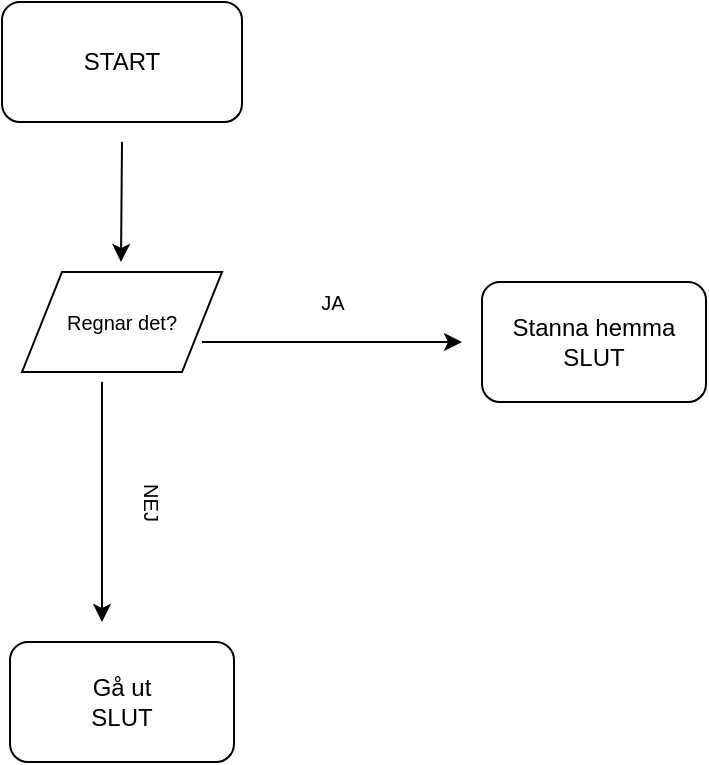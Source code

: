 <mxfile version="16.1.0" type="device"><diagram id="C5RBs43oDa-KdzZeNtuy" name="Page-1"><mxGraphModel dx="492" dy="276" grid="1" gridSize="10" guides="1" tooltips="1" connect="1" arrows="1" fold="1" page="1" pageScale="1" pageWidth="827" pageHeight="1169" math="0" shadow="0"><root><mxCell id="WIyWlLk6GJQsqaUBKTNV-0"/><mxCell id="WIyWlLk6GJQsqaUBKTNV-1" parent="WIyWlLk6GJQsqaUBKTNV-0"/><mxCell id="-UFgU-6CjI4nRO0JH3VA-0" value="START" style="rounded=1;whiteSpace=wrap;html=1;" vertex="1" parent="WIyWlLk6GJQsqaUBKTNV-1"><mxGeometry x="40" y="450" width="120" height="60" as="geometry"/></mxCell><mxCell id="-UFgU-6CjI4nRO0JH3VA-1" value="&lt;font style=&quot;font-size: 10px&quot;&gt;Regnar det?&lt;/font&gt;" style="shape=parallelogram;perimeter=parallelogramPerimeter;whiteSpace=wrap;html=1;fixedSize=1;" vertex="1" parent="WIyWlLk6GJQsqaUBKTNV-1"><mxGeometry x="50" y="585" width="100" height="50" as="geometry"/></mxCell><mxCell id="-UFgU-6CjI4nRO0JH3VA-12" value="" style="endArrow=classic;html=1;rounded=0;fontSize=10;" edge="1" parent="WIyWlLk6GJQsqaUBKTNV-1"><mxGeometry width="50" height="50" relative="1" as="geometry"><mxPoint x="100" y="520" as="sourcePoint"/><mxPoint x="99.5" y="580" as="targetPoint"/></mxGeometry></mxCell><mxCell id="-UFgU-6CjI4nRO0JH3VA-15" value="" style="endArrow=classic;html=1;rounded=0;fontSize=10;" edge="1" parent="WIyWlLk6GJQsqaUBKTNV-1"><mxGeometry width="50" height="50" relative="1" as="geometry"><mxPoint x="140" y="620" as="sourcePoint"/><mxPoint x="270" y="620" as="targetPoint"/></mxGeometry></mxCell><mxCell id="-UFgU-6CjI4nRO0JH3VA-16" value="" style="endArrow=classic;html=1;rounded=0;fontSize=10;" edge="1" parent="WIyWlLk6GJQsqaUBKTNV-1"><mxGeometry width="50" height="50" relative="1" as="geometry"><mxPoint x="90" y="640" as="sourcePoint"/><mxPoint x="90" y="760" as="targetPoint"/></mxGeometry></mxCell><mxCell id="-UFgU-6CjI4nRO0JH3VA-17" value="JA" style="text;html=1;align=center;verticalAlign=middle;resizable=0;points=[];autosize=1;strokeColor=none;fillColor=none;fontSize=10;" vertex="1" parent="WIyWlLk6GJQsqaUBKTNV-1"><mxGeometry x="190" y="590" width="30" height="20" as="geometry"/></mxCell><mxCell id="-UFgU-6CjI4nRO0JH3VA-18" value="NEJ" style="text;html=1;align=center;verticalAlign=middle;resizable=0;points=[];autosize=1;strokeColor=none;fillColor=none;fontSize=10;rotation=90;" vertex="1" parent="WIyWlLk6GJQsqaUBKTNV-1"><mxGeometry x="100" y="690" width="30" height="20" as="geometry"/></mxCell><mxCell id="-UFgU-6CjI4nRO0JH3VA-19" value="Stanna hemma&lt;br&gt;SLUT" style="rounded=1;whiteSpace=wrap;html=1;" vertex="1" parent="WIyWlLk6GJQsqaUBKTNV-1"><mxGeometry x="280" y="590" width="112" height="60" as="geometry"/></mxCell><mxCell id="-UFgU-6CjI4nRO0JH3VA-20" value="Gå ut&lt;br&gt;SLUT" style="rounded=1;whiteSpace=wrap;html=1;" vertex="1" parent="WIyWlLk6GJQsqaUBKTNV-1"><mxGeometry x="44" y="770" width="112" height="60" as="geometry"/></mxCell></root></mxGraphModel></diagram></mxfile>